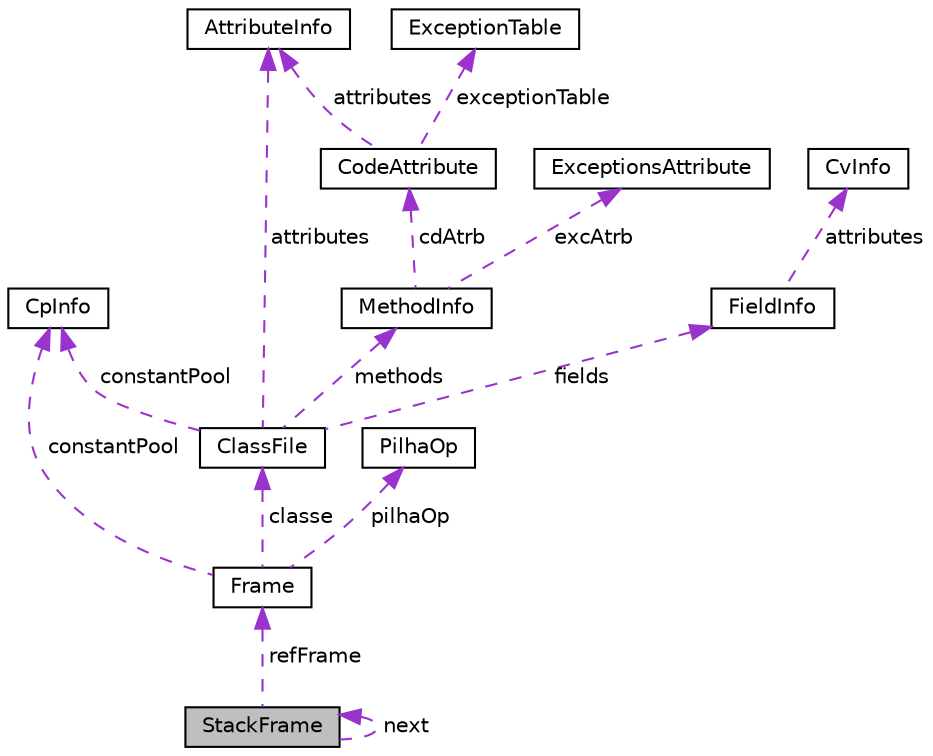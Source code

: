 digraph "StackFrame"
{
  edge [fontname="Helvetica",fontsize="10",labelfontname="Helvetica",labelfontsize="10"];
  node [fontname="Helvetica",fontsize="10",shape=record];
  Node1 [label="StackFrame",height=0.2,width=0.4,color="black", fillcolor="grey75", style="filled", fontcolor="black"];
  Node2 -> Node1 [dir="back",color="darkorchid3",fontsize="10",style="dashed",label=" refFrame" ,fontname="Helvetica"];
  Node2 [label="Frame",height=0.2,width=0.4,color="black", fillcolor="white", style="filled",URL="$structFrame.html"];
  Node3 -> Node2 [dir="back",color="darkorchid3",fontsize="10",style="dashed",label=" constantPool" ,fontname="Helvetica"];
  Node3 [label="CpInfo",height=0.2,width=0.4,color="black", fillcolor="white", style="filled",URL="$structCpInfo.html"];
  Node4 -> Node2 [dir="back",color="darkorchid3",fontsize="10",style="dashed",label=" classe" ,fontname="Helvetica"];
  Node4 [label="ClassFile",height=0.2,width=0.4,color="black", fillcolor="white", style="filled",URL="$structClassFile.html"];
  Node5 -> Node4 [dir="back",color="darkorchid3",fontsize="10",style="dashed",label=" attributes" ,fontname="Helvetica"];
  Node5 [label="AttributeInfo",height=0.2,width=0.4,color="black", fillcolor="white", style="filled",URL="$structAttributeInfo.html"];
  Node3 -> Node4 [dir="back",color="darkorchid3",fontsize="10",style="dashed",label=" constantPool" ,fontname="Helvetica"];
  Node6 -> Node4 [dir="back",color="darkorchid3",fontsize="10",style="dashed",label=" fields" ,fontname="Helvetica"];
  Node6 [label="FieldInfo",height=0.2,width=0.4,color="black", fillcolor="white", style="filled",URL="$structFieldInfo.html"];
  Node7 -> Node6 [dir="back",color="darkorchid3",fontsize="10",style="dashed",label=" attributes" ,fontname="Helvetica"];
  Node7 [label="CvInfo",height=0.2,width=0.4,color="black", fillcolor="white", style="filled",URL="$structCvInfo.html"];
  Node8 -> Node4 [dir="back",color="darkorchid3",fontsize="10",style="dashed",label=" methods" ,fontname="Helvetica"];
  Node8 [label="MethodInfo",height=0.2,width=0.4,color="black", fillcolor="white", style="filled",URL="$structMethodInfo.html"];
  Node9 -> Node8 [dir="back",color="darkorchid3",fontsize="10",style="dashed",label=" excAtrb" ,fontname="Helvetica"];
  Node9 [label="ExceptionsAttribute",height=0.2,width=0.4,color="black", fillcolor="white", style="filled",URL="$structExceptionsAttribute.html"];
  Node10 -> Node8 [dir="back",color="darkorchid3",fontsize="10",style="dashed",label=" cdAtrb" ,fontname="Helvetica"];
  Node10 [label="CodeAttribute",height=0.2,width=0.4,color="black", fillcolor="white", style="filled",URL="$structCodeAttribute.html"];
  Node5 -> Node10 [dir="back",color="darkorchid3",fontsize="10",style="dashed",label=" attributes" ,fontname="Helvetica"];
  Node11 -> Node10 [dir="back",color="darkorchid3",fontsize="10",style="dashed",label=" exceptionTable" ,fontname="Helvetica"];
  Node11 [label="ExceptionTable",height=0.2,width=0.4,color="black", fillcolor="white", style="filled",URL="$structExceptionTable.html"];
  Node12 -> Node2 [dir="back",color="darkorchid3",fontsize="10",style="dashed",label=" pilhaOp" ,fontname="Helvetica"];
  Node12 [label="PilhaOp",height=0.2,width=0.4,color="black", fillcolor="white", style="filled",URL="$structPilhaOp.html"];
  Node1 -> Node1 [dir="back",color="darkorchid3",fontsize="10",style="dashed",label=" next" ,fontname="Helvetica"];
}
